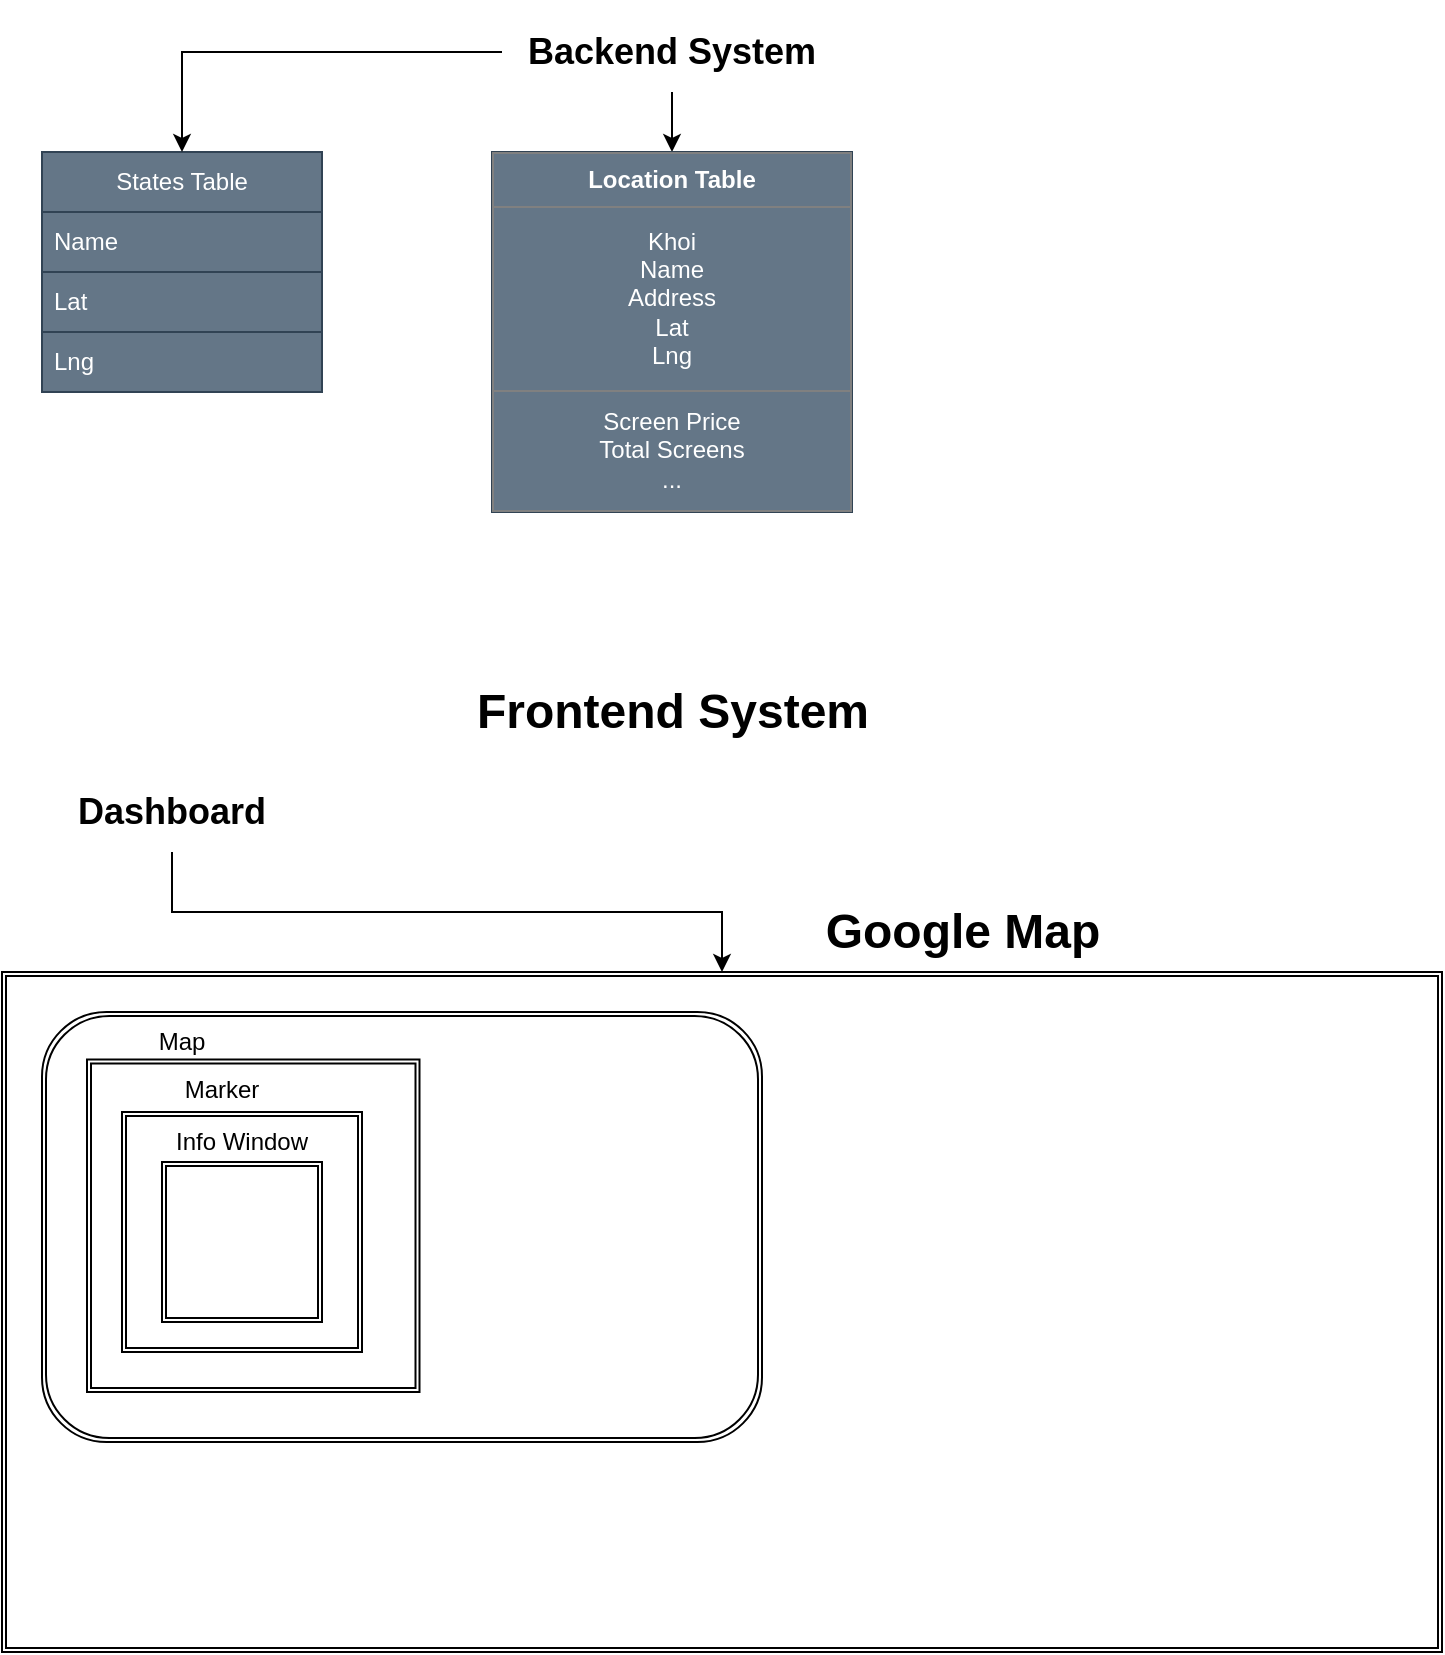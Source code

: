 <mxfile version="21.3.4" type="github">
  <diagram name="Page-1" id="Qmdx0PAj4yWVhrKzBrqR">
    <mxGraphModel dx="1067" dy="598" grid="1" gridSize="10" guides="1" tooltips="1" connect="1" arrows="1" fold="1" page="1" pageScale="1" pageWidth="827" pageHeight="1169" math="0" shadow="0">
      <root>
        <mxCell id="0" />
        <mxCell id="1" parent="0" />
        <mxCell id="R7DT8p5h21Qsgw4IbqDX-1" value="States Table" style="swimlane;fontStyle=0;childLayout=stackLayout;horizontal=1;startSize=30;horizontalStack=0;resizeParent=1;resizeParentMax=0;resizeLast=0;collapsible=1;marginBottom=0;whiteSpace=wrap;html=1;fillColor=#647687;fontColor=#ffffff;strokeColor=#314354;" vertex="1" parent="1">
          <mxGeometry x="70" y="80" width="140" height="120" as="geometry" />
        </mxCell>
        <mxCell id="R7DT8p5h21Qsgw4IbqDX-2" value="Name" style="text;strokeColor=#314354;fillColor=#647687;align=left;verticalAlign=middle;spacingLeft=4;spacingRight=4;overflow=hidden;points=[[0,0.5],[1,0.5]];portConstraint=eastwest;rotatable=0;whiteSpace=wrap;html=1;fontColor=#ffffff;" vertex="1" parent="R7DT8p5h21Qsgw4IbqDX-1">
          <mxGeometry y="30" width="140" height="30" as="geometry" />
        </mxCell>
        <mxCell id="R7DT8p5h21Qsgw4IbqDX-3" value="Lat" style="text;strokeColor=#314354;fillColor=#647687;align=left;verticalAlign=middle;spacingLeft=4;spacingRight=4;overflow=hidden;points=[[0,0.5],[1,0.5]];portConstraint=eastwest;rotatable=0;whiteSpace=wrap;html=1;fontColor=#ffffff;" vertex="1" parent="R7DT8p5h21Qsgw4IbqDX-1">
          <mxGeometry y="60" width="140" height="30" as="geometry" />
        </mxCell>
        <mxCell id="R7DT8p5h21Qsgw4IbqDX-4" value="Lng" style="text;strokeColor=#314354;fillColor=#647687;align=left;verticalAlign=middle;spacingLeft=4;spacingRight=4;overflow=hidden;points=[[0,0.5],[1,0.5]];portConstraint=eastwest;rotatable=0;whiteSpace=wrap;html=1;fontColor=#ffffff;" vertex="1" parent="R7DT8p5h21Qsgw4IbqDX-1">
          <mxGeometry y="90" width="140" height="30" as="geometry" />
        </mxCell>
        <mxCell id="R7DT8p5h21Qsgw4IbqDX-16" style="edgeStyle=orthogonalEdgeStyle;rounded=0;orthogonalLoop=1;jettySize=auto;html=1;exitX=0;exitY=0.5;exitDx=0;exitDy=0;entryX=0.5;entryY=0;entryDx=0;entryDy=0;" edge="1" parent="1" source="R7DT8p5h21Qsgw4IbqDX-7" target="R7DT8p5h21Qsgw4IbqDX-1">
          <mxGeometry relative="1" as="geometry" />
        </mxCell>
        <mxCell id="R7DT8p5h21Qsgw4IbqDX-17" style="edgeStyle=orthogonalEdgeStyle;rounded=0;orthogonalLoop=1;jettySize=auto;html=1;exitX=0.5;exitY=1;exitDx=0;exitDy=0;" edge="1" parent="1" source="R7DT8p5h21Qsgw4IbqDX-7" target="R7DT8p5h21Qsgw4IbqDX-12">
          <mxGeometry relative="1" as="geometry" />
        </mxCell>
        <mxCell id="R7DT8p5h21Qsgw4IbqDX-7" value="&lt;h2&gt;Backend System&lt;/h2&gt;" style="text;html=1;strokeColor=none;fillColor=none;align=center;verticalAlign=middle;whiteSpace=wrap;rounded=0;" vertex="1" parent="1">
          <mxGeometry x="300" y="10" width="170" height="40" as="geometry" />
        </mxCell>
        <mxCell id="R7DT8p5h21Qsgw4IbqDX-12" value="&lt;table border=&quot;1&quot; width=&quot;100%&quot; height=&quot;100%&quot; cellpadding=&quot;4&quot; style=&quot;width:100%;height:100%;border-collapse:collapse;&quot;&gt;&lt;tbody&gt;&lt;tr&gt;&lt;th align=&quot;center&quot;&gt;Location Table&lt;/th&gt;&lt;/tr&gt;&lt;tr&gt;&lt;td align=&quot;center&quot;&gt;Khoi&lt;br&gt;Name&lt;br&gt;Address&lt;br&gt;Lat&lt;br&gt;Lng&lt;/td&gt;&lt;/tr&gt;&lt;tr&gt;&lt;td align=&quot;center&quot;&gt;Screen Price&lt;br&gt;Total Screens&lt;br&gt;...&lt;/td&gt;&lt;/tr&gt;&lt;/tbody&gt;&lt;/table&gt;" style="text;html=1;whiteSpace=wrap;strokeColor=#314354;fillColor=#647687;overflow=fill;fontColor=#ffffff;" vertex="1" parent="1">
          <mxGeometry x="295" y="80" width="180" height="180" as="geometry" />
        </mxCell>
        <mxCell id="R7DT8p5h21Qsgw4IbqDX-13" value="Frontend System" style="text;strokeColor=none;fillColor=none;html=1;fontSize=24;fontStyle=1;verticalAlign=middle;align=center;" vertex="1" parent="1">
          <mxGeometry x="255" y="340" width="260" height="40" as="geometry" />
        </mxCell>
        <mxCell id="R7DT8p5h21Qsgw4IbqDX-19" style="edgeStyle=orthogonalEdgeStyle;rounded=0;orthogonalLoop=1;jettySize=auto;html=1;exitX=0.5;exitY=1;exitDx=0;exitDy=0;" edge="1" parent="1" source="R7DT8p5h21Qsgw4IbqDX-15" target="R7DT8p5h21Qsgw4IbqDX-18">
          <mxGeometry relative="1" as="geometry" />
        </mxCell>
        <mxCell id="R7DT8p5h21Qsgw4IbqDX-15" value="&lt;h2&gt;Dashboard&lt;/h2&gt;" style="text;html=1;strokeColor=none;fillColor=none;align=center;verticalAlign=middle;whiteSpace=wrap;rounded=0;" vertex="1" parent="1">
          <mxGeometry x="50" y="390" width="170" height="40" as="geometry" />
        </mxCell>
        <mxCell id="R7DT8p5h21Qsgw4IbqDX-18" value="" style="shape=ext;double=1;rounded=0;whiteSpace=wrap;html=1;" vertex="1" parent="1">
          <mxGeometry x="50" y="490" width="720" height="340" as="geometry" />
        </mxCell>
        <mxCell id="R7DT8p5h21Qsgw4IbqDX-20" value="Google Map" style="text;strokeColor=none;fillColor=none;html=1;fontSize=24;fontStyle=1;verticalAlign=middle;align=center;" vertex="1" parent="1">
          <mxGeometry x="410" y="450" width="240" height="40" as="geometry" />
        </mxCell>
        <mxCell id="R7DT8p5h21Qsgw4IbqDX-21" value="" style="shape=ext;double=1;rounded=1;whiteSpace=wrap;html=1;" vertex="1" parent="1">
          <mxGeometry x="70" y="510" width="360" height="215" as="geometry" />
        </mxCell>
        <mxCell id="R7DT8p5h21Qsgw4IbqDX-22" value="" style="shape=ext;double=1;whiteSpace=wrap;html=1;aspect=fixed;" vertex="1" parent="1">
          <mxGeometry x="92.5" y="533.75" width="166.25" height="166.25" as="geometry" />
        </mxCell>
        <mxCell id="R7DT8p5h21Qsgw4IbqDX-23" value="Map" style="text;html=1;strokeColor=none;fillColor=none;align=center;verticalAlign=middle;whiteSpace=wrap;rounded=0;" vertex="1" parent="1">
          <mxGeometry x="110" y="510" width="60" height="30" as="geometry" />
        </mxCell>
        <mxCell id="R7DT8p5h21Qsgw4IbqDX-24" value="" style="shape=ext;double=1;whiteSpace=wrap;html=1;aspect=fixed;" vertex="1" parent="1">
          <mxGeometry x="110" y="560" width="120" height="120" as="geometry" />
        </mxCell>
        <mxCell id="R7DT8p5h21Qsgw4IbqDX-25" value="Marker" style="text;html=1;strokeColor=none;fillColor=none;align=center;verticalAlign=middle;whiteSpace=wrap;rounded=0;" vertex="1" parent="1">
          <mxGeometry x="130" y="533.75" width="60" height="30" as="geometry" />
        </mxCell>
        <mxCell id="R7DT8p5h21Qsgw4IbqDX-26" value="" style="shape=ext;double=1;whiteSpace=wrap;html=1;aspect=fixed;" vertex="1" parent="1">
          <mxGeometry x="130" y="585" width="80" height="80" as="geometry" />
        </mxCell>
        <mxCell id="R7DT8p5h21Qsgw4IbqDX-27" value="Info Window" style="text;html=1;strokeColor=none;fillColor=none;align=center;verticalAlign=middle;whiteSpace=wrap;rounded=0;" vertex="1" parent="1">
          <mxGeometry x="115" y="560" width="110" height="30" as="geometry" />
        </mxCell>
      </root>
    </mxGraphModel>
  </diagram>
</mxfile>
